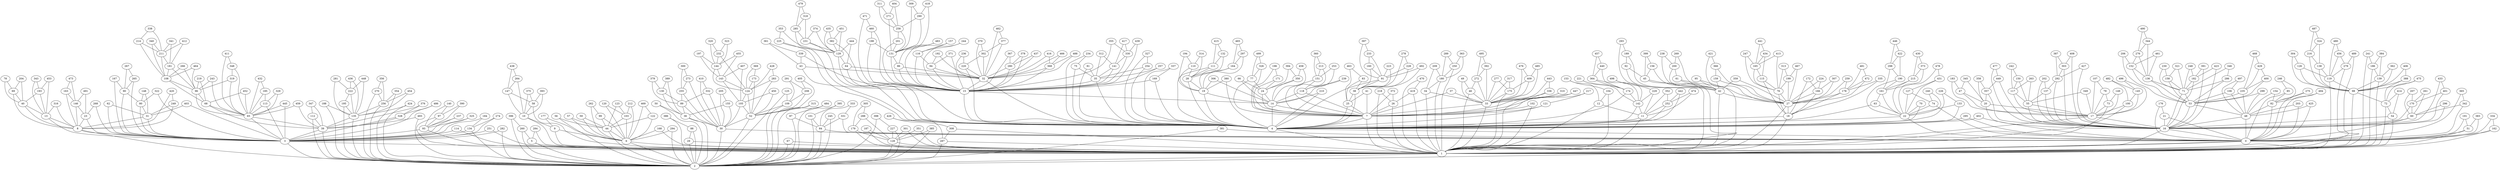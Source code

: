 graph G {
0[label="0"]
1[label="1"]
2[label="2"]
3[label="3"]
4[label="4"]
5[label="5"]
6[label="6"]
7[label="7"]
8[label="8"]
9[label="9"]
10[label="10"]
11[label="11"]
12[label="12"]
13[label="13"]
14[label="14"]
15[label="15"]
16[label="16"]
17[label="17"]
18[label="18"]
19[label="19"]
20[label="20"]
21[label="21"]
22[label="22"]
23[label="23"]
24[label="24"]
25[label="25"]
26[label="26"]
27[label="27"]
28[label="28"]
29[label="29"]
30[label="30"]
31[label="31"]
32[label="32"]
33[label="33"]
34[label="34"]
35[label="35"]
36[label="36"]
37[label="37"]
38[label="38"]
39[label="39"]
40[label="40"]
41[label="41"]
42[label="42"]
43[label="43"]
44[label="44"]
45[label="45"]
46[label="46"]
47[label="47"]
48[label="48"]
49[label="49"]
50[label="50"]
51[label="51"]
52[label="52"]
53[label="53"]
54[label="54"]
55[label="55"]
56[label="56"]
57[label="57"]
58[label="58"]
59[label="59"]
60[label="60"]
61[label="61"]
62[label="62"]
63[label="63"]
64[label="64"]
65[label="65"]
66[label="66"]
67[label="67"]
68[label="68"]
69[label="69"]
70[label="70"]
71[label="71"]
72[label="72"]
73[label="73"]
74[label="74"]
75[label="75"]
76[label="76"]
77[label="77"]
78[label="78"]
79[label="79"]
80[label="80"]
81[label="81"]
82[label="82"]
83[label="83"]
84[label="84"]
85[label="85"]
86[label="86"]
87[label="87"]
88[label="88"]
89[label="89"]
90[label="90"]
91[label="91"]
92[label="92"]
93[label="93"]
94[label="94"]
95[label="95"]
96[label="96"]
97[label="97"]
98[label="98"]
99[label="99"]
100[label="100"]
101[label="101"]
102[label="102"]
103[label="103"]
104[label="104"]
105[label="105"]
106[label="106"]
107[label="107"]
108[label="108"]
109[label="109"]
110[label="110"]
111[label="111"]
112[label="112"]
113[label="113"]
114[label="114"]
115[label="115"]
116[label="116"]
117[label="117"]
118[label="118"]
119[label="119"]
120[label="120"]
121[label="121"]
122[label="122"]
123[label="123"]
124[label="124"]
125[label="125"]
126[label="126"]
127[label="127"]
128[label="128"]
129[label="129"]
130[label="130"]
131[label="131"]
132[label="132"]
133[label="133"]
134[label="134"]
135[label="135"]
136[label="136"]
137[label="137"]
138[label="138"]
139[label="139"]
140[label="140"]
141[label="141"]
142[label="142"]
143[label="143"]
144[label="144"]
145[label="145"]
146[label="146"]
147[label="147"]
148[label="148"]
149[label="149"]
150[label="150"]
151[label="151"]
152[label="152"]
153[label="153"]
154[label="154"]
155[label="155"]
156[label="156"]
157[label="157"]
158[label="158"]
159[label="159"]
160[label="160"]
161[label="161"]
162[label="162"]
163[label="163"]
164[label="164"]
165[label="165"]
166[label="166"]
167[label="167"]
168[label="168"]
169[label="169"]
170[label="170"]
171[label="171"]
172[label="172"]
173[label="173"]
174[label="174"]
175[label="175"]
176[label="176"]
177[label="177"]
178[label="178"]
179[label="179"]
180[label="180"]
181[label="181"]
182[label="182"]
183[label="183"]
184[label="184"]
185[label="185"]
186[label="186"]
187[label="187"]
188[label="188"]
189[label="189"]
190[label="190"]
191[label="191"]
192[label="192"]
193[label="193"]
194[label="194"]
195[label="195"]
196[label="196"]
197[label="197"]
198[label="198"]
199[label="199"]
200[label="200"]
201[label="201"]
202[label="202"]
203[label="203"]
204[label="204"]
205[label="205"]
206[label="206"]
207[label="207"]
208[label="208"]
209[label="209"]
210[label="210"]
211[label="211"]
212[label="212"]
213[label="213"]
214[label="214"]
215[label="215"]
216[label="216"]
217[label="217"]
218[label="218"]
219[label="219"]
220[label="220"]
221[label="221"]
222[label="222"]
223[label="223"]
224[label="224"]
225[label="225"]
226[label="226"]
227[label="227"]
228[label="228"]
229[label="229"]
230[label="230"]
231[label="231"]
232[label="232"]
233[label="233"]
234[label="234"]
235[label="235"]
236[label="236"]
237[label="237"]
238[label="238"]
239[label="239"]
240[label="240"]
241[label="241"]
242[label="242"]
243[label="243"]
244[label="244"]
245[label="245"]
246[label="246"]
247[label="247"]
248[label="248"]
249[label="249"]
250[label="250"]
251[label="251"]
252[label="252"]
253[label="253"]
254[label="254"]
255[label="255"]
256[label="256"]
257[label="257"]
258[label="258"]
259[label="259"]
260[label="260"]
261[label="261"]
262[label="262"]
263[label="263"]
264[label="264"]
265[label="265"]
266[label="266"]
267[label="267"]
268[label="268"]
269[label="269"]
270[label="270"]
271[label="271"]
272[label="272"]
273[label="273"]
274[label="274"]
275[label="275"]
276[label="276"]
277[label="277"]
278[label="278"]
279[label="279"]
280[label="280"]
281[label="281"]
282[label="282"]
283[label="283"]
284[label="284"]
285[label="285"]
286[label="286"]
287[label="287"]
288[label="288"]
289[label="289"]
290[label="290"]
291[label="291"]
292[label="292"]
293[label="293"]
294[label="294"]
295[label="295"]
296[label="296"]
297[label="297"]
298[label="298"]
299[label="299"]
300[label="300"]
301[label="301"]
302[label="302"]
303[label="303"]
304[label="304"]
305[label="305"]
306[label="306"]
307[label="307"]
308[label="308"]
309[label="309"]
310[label="310"]
311[label="311"]
312[label="312"]
313[label="313"]
314[label="314"]
315[label="315"]
316[label="316"]
317[label="317"]
318[label="318"]
319[label="319"]
320[label="320"]
321[label="321"]
322[label="322"]
323[label="323"]
324[label="324"]
325[label="325"]
326[label="326"]
327[label="327"]
328[label="328"]
329[label="329"]
330[label="330"]
331[label="331"]
332[label="332"]
333[label="333"]
334[label="334"]
335[label="335"]
336[label="336"]
337[label="337"]
338[label="338"]
339[label="339"]
340[label="340"]
341[label="341"]
342[label="342"]
343[label="343"]
344[label="344"]
345[label="345"]
346[label="346"]
347[label="347"]
348[label="348"]
349[label="349"]
350[label="350"]
351[label="351"]
352[label="352"]
353[label="353"]
354[label="354"]
355[label="355"]
356[label="356"]
357[label="357"]
358[label="358"]
359[label="359"]
360[label="360"]
361[label="361"]
362[label="362"]
363[label="363"]
364[label="364"]
365[label="365"]
366[label="366"]
367[label="367"]
368[label="368"]
369[label="369"]
370[label="370"]
371[label="371"]
372[label="372"]
373[label="373"]
374[label="374"]
375[label="375"]
376[label="376"]
377[label="377"]
378[label="378"]
379[label="379"]
380[label="380"]
381[label="381"]
382[label="382"]
383[label="383"]
384[label="384"]
385[label="385"]
386[label="386"]
387[label="387"]
388[label="388"]
389[label="389"]
390[label="390"]
391[label="391"]
392[label="392"]
393[label="393"]
394[label="394"]
395[label="395"]
396[label="396"]
397[label="397"]
398[label="398"]
399[label="399"]
400[label="400"]
401[label="401"]
402[label="402"]
403[label="403"]
404[label="404"]
405[label="405"]
406[label="406"]
407[label="407"]
408[label="408"]
409[label="409"]
410[label="410"]
411[label="411"]
412[label="412"]
413[label="413"]
414[label="414"]
415[label="415"]
416[label="416"]
417[label="417"]
418[label="418"]
419[label="419"]
420[label="420"]
421[label="421"]
422[label="422"]
423[label="423"]
424[label="424"]
425[label="425"]
426[label="426"]
427[label="427"]
428[label="428"]
429[label="429"]
430[label="430"]
431[label="431"]
432[label="432"]
433[label="433"]
434[label="434"]
435[label="435"]
436[label="436"]
437[label="437"]
438[label="438"]
439[label="439"]
440[label="440"]
441[label="441"]
442[label="442"]
443[label="443"]
444[label="444"]
445[label="445"]
446[label="446"]
447[label="447"]
448[label="448"]
449[label="449"]
450[label="450"]
451[label="451"]
452[label="452"]
453[label="453"]
454[label="454"]
455[label="455"]
456[label="456"]
457[label="457"]
458[label="458"]
459[label="459"]
460[label="460"]
461[label="461"]
462[label="462"]
463[label="463"]
464[label="464"]
465[label="465"]
466[label="466"]
467[label="467"]
468[label="468"]
469[label="469"]
470[label="470"]
471[label="471"]
472[label="472"]
473[label="473"]
474[label="474"]
475[label="475"]
476[label="476"]
477[label="477"]
478[label="478"]
479[label="479"]
480[label="480"]
481[label="481"]
482[label="482"]
483[label="483"]
484[label="484"]
485[label="485"]
486[label="486"]
487[label="487"]
488[label="488"]
489[label="489"]
490[label="490"]
491[label="491"]
492[label="492"]
493[label="493"]
494[label="494"]
495[label="495"]
496[label="496"]
497[label="497"]
498[label="498"]
499[label="499"]
0 -- 1
1 -- 2
2 -- 0
3 -- 1
3 -- 2
4 -- 0
4 -- 1
5 -- 1
5 -- 2
6 -- 1
6 -- 2
7 -- 4
7 -- 1
8 -- 3
8 -- 2
9 -- 6
9 -- 1
10 -- 9
10 -- 1
11 -- 4
11 -- 1
12 -- 11
12 -- 1
13 -- 8
13 -- 3
14 -- 7
14 -- 4
15 -- 14
15 -- 4
16 -- 0
16 -- 1
17 -- 16
17 -- 1
18 -- 4
18 -- 1
19 -- 14
19 -- 4
20 -- 17
20 -- 16
21 -- 16
21 -- 0
22 -- 4
22 -- 0
23 -- 8
23 -- 3
24 -- 14
24 -- 7
25 -- 7
25 -- 4
26 -- 7
26 -- 1
27 -- 18
27 -- 1
28 -- 19
28 -- 4
29 -- 1
29 -- 2
30 -- 2
30 -- 0
31 -- 8
31 -- 3
32 -- 15
32 -- 4
33 -- 7
33 -- 1
34 -- 33
34 -- 1
35 -- 15
35 -- 4
36 -- 30
36 -- 2
37 -- 33
37 -- 7
38 -- 25
38 -- 4
39 -- 3
39 -- 2
40 -- 13
40 -- 8
41 -- 25
41 -- 7
42 -- 27
42 -- 1
43 -- 32
43 -- 15
44 -- 6
44 -- 2
45 -- 42
45 -- 1
46 -- 33
46 -- 1
47 -- 20
47 -- 17
48 -- 16
48 -- 0
49 -- 46
49 -- 33
50 -- 36
50 -- 2
51 -- 0
51 -- 1
52 -- 30
52 -- 2
53 -- 48
53 -- 16
54 -- 16
54 -- 1
55 -- 17
55 -- 16
56 -- 44
56 -- 2
57 -- 44
57 -- 6
58 -- 10
58 -- 1
59 -- 44
59 -- 6
60 -- 16
60 -- 0
61 -- 42
61 -- 27
62 -- 31
62 -- 3
63 -- 22
63 -- 4
64 -- 32
64 -- 4
65 -- 39
65 -- 3
66 -- 24
66 -- 14
67 -- 1
67 -- 2
68 -- 65
68 -- 39
69 -- 40
69 -- 8
70 -- 22
70 -- 4
71 -- 53
71 -- 16
72 -- 54
72 -- 1
73 -- 17
73 -- 1
74 -- 22
74 -- 0
75 -- 35
75 -- 4
76 -- 27
76 -- 18
77 -- 24
77 -- 7
78 -- 69
78 -- 40
79 -- 73
79 -- 17
80 -- 31
80 -- 3
81 -- 35
81 -- 4
82 -- 48
82 -- 0
83 -- 38
83 -- 25
84 -- 2
84 -- 0
85 -- 82
85 -- 0
86 -- 32
86 -- 15
87 -- 84
87 -- 2
88 -- 29
88 -- 2
89 -- 36
89 -- 30
90 -- 80
90 -- 3
91 -- 38
91 -- 4
92 -- 45
92 -- 42
93 -- 3
93 -- 1
94 -- 32
94 -- 15
95 -- 42
95 -- 1
96 -- 68
96 -- 65
97 -- 93
97 -- 1
98 -- 72
98 -- 1
99 -- 44
99 -- 6
100 -- 17
100 -- 1
101 -- 84
101 -- 2
102 -- 7
102 -- 1
103 -- 44
103 -- 6
104 -- 12
104 -- 1
105 -- 52
105 -- 30
106 -- 53
106 -- 48
107 -- 79
107 -- 17
108 -- 96
108 -- 68
109 -- 52
109 -- 2
110 -- 28
110 -- 19
111 -- 28
111 -- 4
112 -- 39
112 -- 2
113 -- 65
113 -- 3
114 -- 3
114 -- 1
115 -- 76
115 -- 18
116 -- 94
116 -- 15
117 -- 55
117 -- 17
118 -- 14
118 -- 7
119 -- 98
119 -- 1
120 -- 103
120 -- 6
121 -- 7
121 -- 4
122 -- 44
122 -- 6
123 -- 103
123 -- 44
124 -- 105
124 -- 52
125 -- 109
125 -- 2
126 -- 119
126 -- 98
127 -- 74
127 -- 22
128 -- 1
128 -- 2
129 -- 64
129 -- 4
130 -- 89
130 -- 36
131 -- 86
131 -- 15
132 -- 111
132 -- 28
133 -- 22
133 -- 4
134 -- 3
134 -- 2
135 -- 39
135 -- 2
136 -- 71
136 -- 53
137 -- 55
137 -- 16
138 -- 119
138 -- 98
139 -- 98
139 -- 1
140 -- 97
140 -- 93
141 -- 35
141 -- 15
142 -- 11
142 -- 4
143 -- 124
143 -- 105
144 -- 143
144 -- 124
145 -- 100
145 -- 17
146 -- 23
146 -- 8
147 -- 58
147 -- 10
148 -- 80
148 -- 31
149 -- 73
149 -- 17
150 -- 117
150 -- 55
151 -- 118
151 -- 7
152 -- 136
152 -- 53
153 -- 104
153 -- 12
154 -- 82
154 -- 48
155 -- 36
155 -- 30
156 -- 45
156 -- 1
157 -- 116
157 -- 15
158 -- 71
158 -- 53
159 -- 42
159 -- 27
160 -- 91
160 -- 38
161 -- 63
161 -- 22
162 -- 0
162 -- 1
163 -- 146
163 -- 8
164 -- 28
164 -- 19
165 -- 115
165 -- 76
166 -- 27
166 -- 18
167 -- 90
167 -- 3
168 -- 6
168 -- 1
169 -- 15
169 -- 4
170 -- 60
170 -- 16
171 -- 24
171 -- 7
172 -- 166
172 -- 18
173 -- 124
173 -- 52
174 -- 142
174 -- 4
175 -- 33
175 -- 1
176 -- 21
176 -- 0
177 -- 9
177 -- 6
178 -- 27
178 -- 18
179 -- 128
179 -- 1
180 -- 34
180 -- 1
181 -- 108
181 -- 96
182 -- 71
182 -- 16
183 -- 47
183 -- 17
184 -- 134
184 -- 3
185 -- 113
185 -- 65
186 -- 139
186 -- 1
187 -- 128
187 -- 1
188 -- 135
188 -- 2
189 -- 92
189 -- 42
190 -- 161
190 -- 22
191 -- 51
191 -- 0
192 -- 94
192 -- 32
193 -- 40
193 -- 13
194 -- 110
194 -- 19
195 -- 135
195 -- 2
196 -- 171
196 -- 7
197 -- 144
197 -- 143
198 -- 131
198 -- 15
199 -- 76
199 -- 27
200 -- 61
200 -- 42
201 -- 131
201 -- 15
202 -- 137
202 -- 16
203 -- 48
203 -- 0
204 -- 69
204 -- 40
205 -- 155
205 -- 30
206 -- 152
206 -- 53
207 -- 170
207 -- 60
208 -- 109
208 -- 52
209 -- 180
209 -- 34
210 -- 14
210 -- 4
211 -- 181
211 -- 108
212 -- 103
212 -- 6
213 -- 151
213 -- 7
214 -- 211
214 -- 108
215 -- 161
215 -- 22
216 -- 138
216 -- 98
217 -- 121
217 -- 7
218 -- 26
218 -- 1
219 -- 96
219 -- 68
220 -- 32
220 -- 4
221 -- 174
221 -- 142
222 -- 195
222 -- 135
223 -- 91
223 -- 38
224 -- 166
224 -- 27
225 -- 129
225 -- 4
226 -- 133
226 -- 4
227 -- 128
227 -- 2
228 -- 91
228 -- 38
229 -- 142
229 -- 11
230 -- 158
230 -- 71
231 -- 129
231 -- 4
232 -- 144
232 -- 124
233 -- 160
233 -- 91
234 -- 75
234 -- 4
235 -- 53
235 -- 48
236 -- 220
236 -- 32
237 -- 93
237 -- 3
238 -- 200
238 -- 42
239 -- 118
239 -- 14
240 -- 74
240 -- 22
241 -- 186
241 -- 1
242 -- 150
242 -- 117
243 -- 96
243 -- 65
244 -- 116
244 -- 15
245 -- 84
245 -- 2
246 -- 85
246 -- 82
247 -- 165
247 -- 76
248 -- 182
248 -- 71
249 -- 31
249 -- 8
250 -- 180
250 -- 1
251 -- 3
251 -- 1
252 -- 11
252 -- 4
253 -- 151
253 -- 118
254 -- 35
254 -- 4
255 -- 89
255 -- 30
256 -- 135
256 -- 2
257 -- 35
257 -- 15
258 -- 201
258 -- 131
259 -- 178
259 -- 27
260 -- 5
260 -- 2
261 -- 170
261 -- 60
262 -- 99
262 -- 6
263 -- 117
263 -- 55
264 -- 147
264 -- 10
265 -- 90
265 -- 3
266 -- 108
266 -- 96
267 -- 265
267 -- 90
268 -- 23
268 -- 3
269 -- 200
269 -- 42
270 -- 256
270 -- 2
271 -- 258
271 -- 131
272 -- 46
272 -- 33
273 -- 255
273 -- 30
274 -- 134
274 -- 3
275 -- 82
275 -- 0
276 -- 152
276 -- 136
277 -- 175
277 -- 33
278 -- 228
278 -- 38
279 -- 119
279 -- 1
280 -- 32
280 -- 15
281 -- 222
281 -- 135
282 -- 3
282 -- 2
283 -- 124
283 -- 52
284 -- 5
284 -- 1
285 -- 231
285 -- 4
286 -- 71
286 -- 53
287 -- 1
287 -- 2
288 -- 179
288 -- 128
289 -- 250
289 -- 180
290 -- 258
290 -- 131
291 -- 208
291 -- 109
292 -- 137
292 -- 16
293 -- 189
293 -- 42
294 -- 6
294 -- 2
295 -- 4
295 -- 0
296 -- 60
296 -- 16
297 -- 164
297 -- 19
298 -- 190
298 -- 161
299 -- 53
299 -- 48
300 -- 273
300 -- 255
301 -- 128
301 -- 1
302 -- 220
302 -- 32
303 -- 292
303 -- 16
304 -- 126
304 -- 98
305 -- 288
305 -- 179
306 -- 19
306 -- 14
307 -- 166
307 -- 27
308 -- 287
308 -- 1
309 -- 290
309 -- 131
310 -- 33
310 -- 7
311 -- 271
311 -- 258
312 -- 141
312 -- 35
313 -- 199
313 -- 76
314 -- 110
314 -- 28
315 -- 52
315 -- 2
316 -- 13
316 -- 8
317 -- 175
317 -- 33
318 -- 285
318 -- 231
319 -- 96
319 -- 65
320 -- 232
320 -- 144
321 -- 158
321 -- 71
322 -- 80
322 -- 3
323 -- 232
323 -- 144
324 -- 216
324 -- 138
325 -- 93
325 -- 3
326 -- 77
326 -- 7
327 -- 254
327 -- 4
328 -- 39
328 -- 3
329 -- 113
329 -- 65
330 -- 141
330 -- 15
331 -- 84
331 -- 0
332 -- 89
332 -- 30
333 -- 331
333 -- 84
334 -- 162
334 -- 0
335 -- 178
335 -- 18
336 -- 33
336 -- 1
337 -- 169
337 -- 4
338 -- 214
338 -- 211
339 -- 43
339 -- 15
340 -- 211
340 -- 108
341 -- 211
341 -- 181
342 -- 60
342 -- 0
343 -- 193
343 -- 13
344 -- 276
344 -- 136
345 -- 47
345 -- 20
346 -- 286
346 -- 71
347 -- 112
347 -- 39
348 -- 319
348 -- 65
349 -- 55
349 -- 17
350 -- 24
350 -- 14
351 -- 128
351 -- 1
352 -- 252
352 -- 11
353 -- 225
353 -- 129
354 -- 256
354 -- 2
355 -- 330
355 -- 15
356 -- 270
356 -- 256
357 -- 20
357 -- 16
358 -- 357
358 -- 20
359 -- 42
359 -- 27
360 -- 213
360 -- 151
361 -- 339
361 -- 43
362 -- 139
362 -- 98
363 -- 250
363 -- 180
364 -- 174
364 -- 142
365 -- 342
365 -- 0
366 -- 159
366 -- 27
367 -- 280
367 -- 15
368 -- 32
368 -- 15
369 -- 173
369 -- 124
370 -- 302
370 -- 32
371 -- 94
371 -- 15
372 -- 26
372 -- 7
373 -- 215
373 -- 161
374 -- 231
374 -- 129
375 -- 58
375 -- 10
376 -- 328
376 -- 39
377 -- 302
377 -- 32
378 -- 280
378 -- 15
379 -- 130
379 -- 89
380 -- 19
380 -- 4
381 -- 2
381 -- 0
382 -- 129
382 -- 4
383 -- 51
383 -- 0
384 -- 186
384 -- 139
385 -- 128
385 -- 2
386 -- 88
386 -- 2
387 -- 303
387 -- 292
388 -- 98
388 -- 72
389 -- 130
389 -- 36
390 -- 97
390 -- 93
391 -- 182
391 -- 16
392 -- 272
392 -- 33
393 -- 58
393 -- 10
394 -- 350
394 -- 24
395 -- 101
395 -- 2
396 -- 260
396 -- 2
397 -- 233
397 -- 91
398 -- 227
398 -- 2
399 -- 156
399 -- 45
400 -- 235
400 -- 53
401 -- 170
401 -- 16
402 -- 4
402 -- 0
403 -- 31
403 -- 3
404 -- 271
404 -- 258
405 -- 208
405 -- 52
406 -- 388
406 -- 98
407 -- 143
407 -- 105
408 -- 303
408 -- 16
409 -- 175
409 -- 33
410 -- 332
410 -- 30
411 -- 348
411 -- 65
412 -- 211
412 -- 181
413 -- 165
413 -- 76
414 -- 72
414 -- 54
415 -- 132
415 -- 111
416 -- 368
416 -- 32
417 -- 330
417 -- 141
418 -- 290
418 -- 131
419 -- 26
419 -- 1
420 -- 249
420 -- 8
421 -- 366
421 -- 27
422 -- 298
422 -- 190
423 -- 182
423 -- 16
424 -- 135
424 -- 2
425 -- 48
425 -- 0
426 -- 308
426 -- 287
427 -- 292
427 -- 16
428 -- 283
428 -- 124
429 -- 400
429 -- 235
430 -- 373
430 -- 215
431 -- 127
431 -- 22
432 -- 185
432 -- 65
433 -- 401
433 -- 16
434 -- 165
434 -- 115
435 -- 382
435 -- 129
436 -- 222
436 -- 135
437 -- 280
437 -- 32
438 -- 264
438 -- 147
439 -- 330
439 -- 15
440 -- 364
440 -- 174
441 -- 434
441 -- 165
442 -- 252
442 -- 4
443 -- 336
443 -- 33
444 -- 129
444 -- 64
445 -- 65
445 -- 3
446 -- 422
446 -- 298
447 -- 33
447 -- 7
448 -- 222
448 -- 135
449 -- 357
449 -- 16
450 -- 105
450 -- 52
451 -- 382
451 -- 129
452 -- 68
452 -- 65
453 -- 193
453 -- 13
454 -- 256
454 -- 135
455 -- 144
455 -- 143
456 -- 279
456 -- 119
457 -- 440
457 -- 364
458 -- 350
458 -- 14
459 -- 65
459 -- 39
460 -- 198
460 -- 15
461 -- 152
461 -- 136
462 -- 377
462 -- 32
463 -- 83
463 -- 25
464 -- 108
464 -- 96
465 -- 297
465 -- 164
466 -- 368
466 -- 32
467 -- 199
467 -- 27
468 -- 429
468 -- 235
469 -- 122
469 -- 6
470 -- 419
470 -- 1
471 -- 460
471 -- 15
472 -- 178
472 -- 27
473 -- 163
473 -- 146
474 -- 252
474 -- 11
475 -- 98
475 -- 72
476 -- 409
476 -- 33
477 -- 449
477 -- 16
478 -- 431
478 -- 22
479 -- 318
479 -- 285
480 -- 456
480 -- 119
481 -- 472
481 -- 178
482 -- 145
482 -- 100
483 -- 131
483 -- 86
484 -- 87
484 -- 2
485 -- 409
485 -- 33
486 -- 328
486 -- 3
487 -- 324
487 -- 216
488 -- 368
488 -- 32
489 -- 279
489 -- 1
490 -- 344
490 -- 276
491 -- 146
491 -- 23
492 -- 91
492 -- 38
493 -- 39
493 -- 2
494 -- 82
494 -- 0
495 -- 392
495 -- 272
496 -- 145
496 -- 17
497 -- 106
497 -- 48
498 -- 229
498 -- 142
499 -- 326
499 -- 77
}

